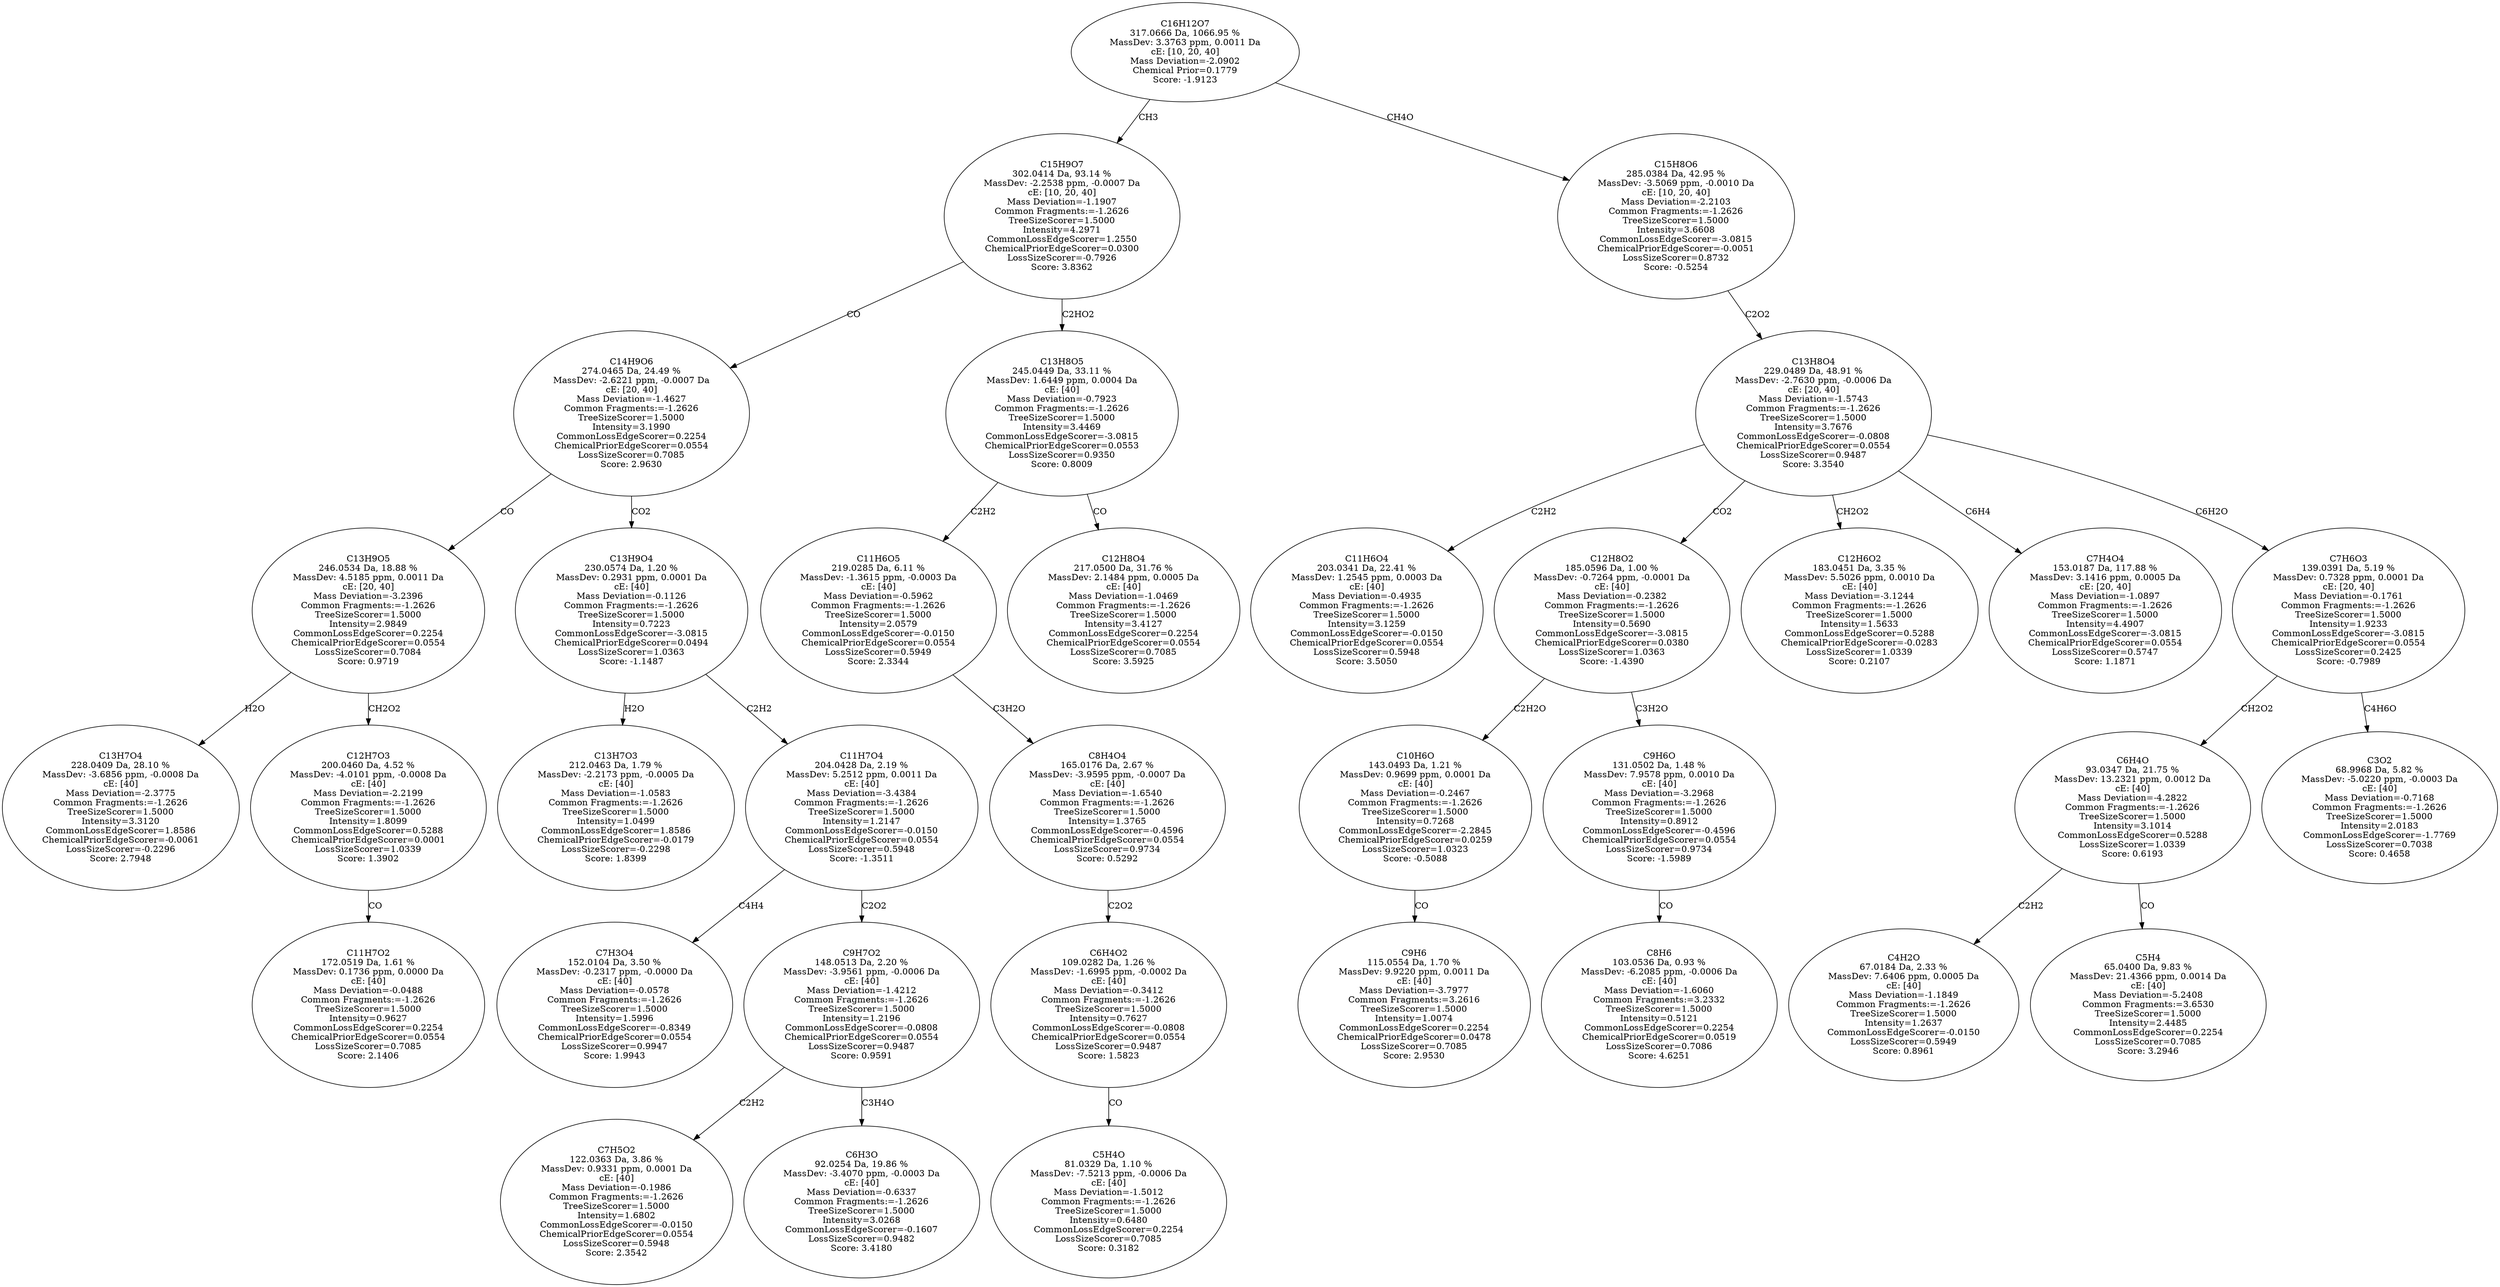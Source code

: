 strict digraph {
v1 [label="C13H7O4\n228.0409 Da, 28.10 %\nMassDev: -3.6856 ppm, -0.0008 Da\ncE: [40]\nMass Deviation=-2.3775\nCommon Fragments:=-1.2626\nTreeSizeScorer=1.5000\nIntensity=3.3120\nCommonLossEdgeScorer=1.8586\nChemicalPriorEdgeScorer=-0.0061\nLossSizeScorer=-0.2296\nScore: 2.7948"];
v2 [label="C11H7O2\n172.0519 Da, 1.61 %\nMassDev: 0.1736 ppm, 0.0000 Da\ncE: [40]\nMass Deviation=-0.0488\nCommon Fragments:=-1.2626\nTreeSizeScorer=1.5000\nIntensity=0.9627\nCommonLossEdgeScorer=0.2254\nChemicalPriorEdgeScorer=0.0554\nLossSizeScorer=0.7085\nScore: 2.1406"];
v3 [label="C12H7O3\n200.0460 Da, 4.52 %\nMassDev: -4.0101 ppm, -0.0008 Da\ncE: [40]\nMass Deviation=-2.2199\nCommon Fragments:=-1.2626\nTreeSizeScorer=1.5000\nIntensity=1.8099\nCommonLossEdgeScorer=0.5288\nChemicalPriorEdgeScorer=0.0001\nLossSizeScorer=1.0339\nScore: 1.3902"];
v4 [label="C13H9O5\n246.0534 Da, 18.88 %\nMassDev: 4.5185 ppm, 0.0011 Da\ncE: [20, 40]\nMass Deviation=-3.2396\nCommon Fragments:=-1.2626\nTreeSizeScorer=1.5000\nIntensity=2.9849\nCommonLossEdgeScorer=0.2254\nChemicalPriorEdgeScorer=0.0554\nLossSizeScorer=0.7084\nScore: 0.9719"];
v5 [label="C13H7O3\n212.0463 Da, 1.79 %\nMassDev: -2.2173 ppm, -0.0005 Da\ncE: [40]\nMass Deviation=-1.0583\nCommon Fragments:=-1.2626\nTreeSizeScorer=1.5000\nIntensity=1.0499\nCommonLossEdgeScorer=1.8586\nChemicalPriorEdgeScorer=-0.0179\nLossSizeScorer=-0.2298\nScore: 1.8399"];
v6 [label="C7H3O4\n152.0104 Da, 3.50 %\nMassDev: -0.2317 ppm, -0.0000 Da\ncE: [40]\nMass Deviation=-0.0578\nCommon Fragments:=-1.2626\nTreeSizeScorer=1.5000\nIntensity=1.5996\nCommonLossEdgeScorer=-0.8349\nChemicalPriorEdgeScorer=0.0554\nLossSizeScorer=0.9947\nScore: 1.9943"];
v7 [label="C7H5O2\n122.0363 Da, 3.86 %\nMassDev: 0.9331 ppm, 0.0001 Da\ncE: [40]\nMass Deviation=-0.1986\nCommon Fragments:=-1.2626\nTreeSizeScorer=1.5000\nIntensity=1.6802\nCommonLossEdgeScorer=-0.0150\nChemicalPriorEdgeScorer=0.0554\nLossSizeScorer=0.5948\nScore: 2.3542"];
v8 [label="C6H3O\n92.0254 Da, 19.86 %\nMassDev: -3.4070 ppm, -0.0003 Da\ncE: [40]\nMass Deviation=-0.6337\nCommon Fragments:=-1.2626\nTreeSizeScorer=1.5000\nIntensity=3.0268\nCommonLossEdgeScorer=-0.1607\nLossSizeScorer=0.9482\nScore: 3.4180"];
v9 [label="C9H7O2\n148.0513 Da, 2.20 %\nMassDev: -3.9561 ppm, -0.0006 Da\ncE: [40]\nMass Deviation=-1.4212\nCommon Fragments:=-1.2626\nTreeSizeScorer=1.5000\nIntensity=1.2196\nCommonLossEdgeScorer=-0.0808\nChemicalPriorEdgeScorer=0.0554\nLossSizeScorer=0.9487\nScore: 0.9591"];
v10 [label="C11H7O4\n204.0428 Da, 2.19 %\nMassDev: 5.2512 ppm, 0.0011 Da\ncE: [40]\nMass Deviation=-3.4384\nCommon Fragments:=-1.2626\nTreeSizeScorer=1.5000\nIntensity=1.2147\nCommonLossEdgeScorer=-0.0150\nChemicalPriorEdgeScorer=0.0554\nLossSizeScorer=0.5948\nScore: -1.3511"];
v11 [label="C13H9O4\n230.0574 Da, 1.20 %\nMassDev: 0.2931 ppm, 0.0001 Da\ncE: [40]\nMass Deviation=-0.1126\nCommon Fragments:=-1.2626\nTreeSizeScorer=1.5000\nIntensity=0.7223\nCommonLossEdgeScorer=-3.0815\nChemicalPriorEdgeScorer=0.0494\nLossSizeScorer=1.0363\nScore: -1.1487"];
v12 [label="C14H9O6\n274.0465 Da, 24.49 %\nMassDev: -2.6221 ppm, -0.0007 Da\ncE: [20, 40]\nMass Deviation=-1.4627\nCommon Fragments:=-1.2626\nTreeSizeScorer=1.5000\nIntensity=3.1990\nCommonLossEdgeScorer=0.2254\nChemicalPriorEdgeScorer=0.0554\nLossSizeScorer=0.7085\nScore: 2.9630"];
v13 [label="C5H4O\n81.0329 Da, 1.10 %\nMassDev: -7.5213 ppm, -0.0006 Da\ncE: [40]\nMass Deviation=-1.5012\nCommon Fragments:=-1.2626\nTreeSizeScorer=1.5000\nIntensity=0.6480\nCommonLossEdgeScorer=0.2254\nLossSizeScorer=0.7085\nScore: 0.3182"];
v14 [label="C6H4O2\n109.0282 Da, 1.26 %\nMassDev: -1.6995 ppm, -0.0002 Da\ncE: [40]\nMass Deviation=-0.3412\nCommon Fragments:=-1.2626\nTreeSizeScorer=1.5000\nIntensity=0.7627\nCommonLossEdgeScorer=-0.0808\nChemicalPriorEdgeScorer=0.0554\nLossSizeScorer=0.9487\nScore: 1.5823"];
v15 [label="C8H4O4\n165.0176 Da, 2.67 %\nMassDev: -3.9595 ppm, -0.0007 Da\ncE: [40]\nMass Deviation=-1.6540\nCommon Fragments:=-1.2626\nTreeSizeScorer=1.5000\nIntensity=1.3765\nCommonLossEdgeScorer=-0.4596\nChemicalPriorEdgeScorer=0.0554\nLossSizeScorer=0.9734\nScore: 0.5292"];
v16 [label="C11H6O5\n219.0285 Da, 6.11 %\nMassDev: -1.3615 ppm, -0.0003 Da\ncE: [40]\nMass Deviation=-0.5962\nCommon Fragments:=-1.2626\nTreeSizeScorer=1.5000\nIntensity=2.0579\nCommonLossEdgeScorer=-0.0150\nChemicalPriorEdgeScorer=0.0554\nLossSizeScorer=0.5949\nScore: 2.3344"];
v17 [label="C12H8O4\n217.0500 Da, 31.76 %\nMassDev: 2.1484 ppm, 0.0005 Da\ncE: [40]\nMass Deviation=-1.0469\nCommon Fragments:=-1.2626\nTreeSizeScorer=1.5000\nIntensity=3.4127\nCommonLossEdgeScorer=0.2254\nChemicalPriorEdgeScorer=0.0554\nLossSizeScorer=0.7085\nScore: 3.5925"];
v18 [label="C13H8O5\n245.0449 Da, 33.11 %\nMassDev: 1.6449 ppm, 0.0004 Da\ncE: [40]\nMass Deviation=-0.7923\nCommon Fragments:=-1.2626\nTreeSizeScorer=1.5000\nIntensity=3.4469\nCommonLossEdgeScorer=-3.0815\nChemicalPriorEdgeScorer=0.0553\nLossSizeScorer=0.9350\nScore: 0.8009"];
v19 [label="C15H9O7\n302.0414 Da, 93.14 %\nMassDev: -2.2538 ppm, -0.0007 Da\ncE: [10, 20, 40]\nMass Deviation=-1.1907\nCommon Fragments:=-1.2626\nTreeSizeScorer=1.5000\nIntensity=4.2971\nCommonLossEdgeScorer=1.2550\nChemicalPriorEdgeScorer=0.0300\nLossSizeScorer=-0.7926\nScore: 3.8362"];
v20 [label="C11H6O4\n203.0341 Da, 22.41 %\nMassDev: 1.2545 ppm, 0.0003 Da\ncE: [40]\nMass Deviation=-0.4935\nCommon Fragments:=-1.2626\nTreeSizeScorer=1.5000\nIntensity=3.1259\nCommonLossEdgeScorer=-0.0150\nChemicalPriorEdgeScorer=0.0554\nLossSizeScorer=0.5948\nScore: 3.5050"];
v21 [label="C9H6\n115.0554 Da, 1.70 %\nMassDev: 9.9220 ppm, 0.0011 Da\ncE: [40]\nMass Deviation=-3.7977\nCommon Fragments:=3.2616\nTreeSizeScorer=1.5000\nIntensity=1.0074\nCommonLossEdgeScorer=0.2254\nChemicalPriorEdgeScorer=0.0478\nLossSizeScorer=0.7085\nScore: 2.9530"];
v22 [label="C10H6O\n143.0493 Da, 1.21 %\nMassDev: 0.9699 ppm, 0.0001 Da\ncE: [40]\nMass Deviation=-0.2467\nCommon Fragments:=-1.2626\nTreeSizeScorer=1.5000\nIntensity=0.7268\nCommonLossEdgeScorer=-2.2845\nChemicalPriorEdgeScorer=0.0259\nLossSizeScorer=1.0323\nScore: -0.5088"];
v23 [label="C8H6\n103.0536 Da, 0.93 %\nMassDev: -6.2085 ppm, -0.0006 Da\ncE: [40]\nMass Deviation=-1.6060\nCommon Fragments:=3.2332\nTreeSizeScorer=1.5000\nIntensity=0.5121\nCommonLossEdgeScorer=0.2254\nChemicalPriorEdgeScorer=0.0519\nLossSizeScorer=0.7086\nScore: 4.6251"];
v24 [label="C9H6O\n131.0502 Da, 1.48 %\nMassDev: 7.9578 ppm, 0.0010 Da\ncE: [40]\nMass Deviation=-3.2968\nCommon Fragments:=-1.2626\nTreeSizeScorer=1.5000\nIntensity=0.8912\nCommonLossEdgeScorer=-0.4596\nChemicalPriorEdgeScorer=0.0554\nLossSizeScorer=0.9734\nScore: -1.5989"];
v25 [label="C12H8O2\n185.0596 Da, 1.00 %\nMassDev: -0.7264 ppm, -0.0001 Da\ncE: [40]\nMass Deviation=-0.2382\nCommon Fragments:=-1.2626\nTreeSizeScorer=1.5000\nIntensity=0.5690\nCommonLossEdgeScorer=-3.0815\nChemicalPriorEdgeScorer=0.0380\nLossSizeScorer=1.0363\nScore: -1.4390"];
v26 [label="C12H6O2\n183.0451 Da, 3.35 %\nMassDev: 5.5026 ppm, 0.0010 Da\ncE: [40]\nMass Deviation=-3.1244\nCommon Fragments:=-1.2626\nTreeSizeScorer=1.5000\nIntensity=1.5633\nCommonLossEdgeScorer=0.5288\nChemicalPriorEdgeScorer=-0.0283\nLossSizeScorer=1.0339\nScore: 0.2107"];
v27 [label="C7H4O4\n153.0187 Da, 117.88 %\nMassDev: 3.1416 ppm, 0.0005 Da\ncE: [20, 40]\nMass Deviation=-1.0897\nCommon Fragments:=-1.2626\nTreeSizeScorer=1.5000\nIntensity=4.4907\nCommonLossEdgeScorer=-3.0815\nChemicalPriorEdgeScorer=0.0554\nLossSizeScorer=0.5747\nScore: 1.1871"];
v28 [label="C4H2O\n67.0184 Da, 2.33 %\nMassDev: 7.6406 ppm, 0.0005 Da\ncE: [40]\nMass Deviation=-1.1849\nCommon Fragments:=-1.2626\nTreeSizeScorer=1.5000\nIntensity=1.2637\nCommonLossEdgeScorer=-0.0150\nLossSizeScorer=0.5949\nScore: 0.8961"];
v29 [label="C5H4\n65.0400 Da, 9.83 %\nMassDev: 21.4366 ppm, 0.0014 Da\ncE: [40]\nMass Deviation=-5.2408\nCommon Fragments:=3.6530\nTreeSizeScorer=1.5000\nIntensity=2.4485\nCommonLossEdgeScorer=0.2254\nLossSizeScorer=0.7085\nScore: 3.2946"];
v30 [label="C6H4O\n93.0347 Da, 21.75 %\nMassDev: 13.2321 ppm, 0.0012 Da\ncE: [40]\nMass Deviation=-4.2822\nCommon Fragments:=-1.2626\nTreeSizeScorer=1.5000\nIntensity=3.1014\nCommonLossEdgeScorer=0.5288\nLossSizeScorer=1.0339\nScore: 0.6193"];
v31 [label="C3O2\n68.9968 Da, 5.82 %\nMassDev: -5.0220 ppm, -0.0003 Da\ncE: [40]\nMass Deviation=-0.7168\nCommon Fragments:=-1.2626\nTreeSizeScorer=1.5000\nIntensity=2.0183\nCommonLossEdgeScorer=-1.7769\nLossSizeScorer=0.7038\nScore: 0.4658"];
v32 [label="C7H6O3\n139.0391 Da, 5.19 %\nMassDev: 0.7328 ppm, 0.0001 Da\ncE: [20, 40]\nMass Deviation=-0.1761\nCommon Fragments:=-1.2626\nTreeSizeScorer=1.5000\nIntensity=1.9233\nCommonLossEdgeScorer=-3.0815\nChemicalPriorEdgeScorer=0.0554\nLossSizeScorer=0.2425\nScore: -0.7989"];
v33 [label="C13H8O4\n229.0489 Da, 48.91 %\nMassDev: -2.7630 ppm, -0.0006 Da\ncE: [20, 40]\nMass Deviation=-1.5743\nCommon Fragments:=-1.2626\nTreeSizeScorer=1.5000\nIntensity=3.7676\nCommonLossEdgeScorer=-0.0808\nChemicalPriorEdgeScorer=0.0554\nLossSizeScorer=0.9487\nScore: 3.3540"];
v34 [label="C15H8O6\n285.0384 Da, 42.95 %\nMassDev: -3.5069 ppm, -0.0010 Da\ncE: [10, 20, 40]\nMass Deviation=-2.2103\nCommon Fragments:=-1.2626\nTreeSizeScorer=1.5000\nIntensity=3.6608\nCommonLossEdgeScorer=-3.0815\nChemicalPriorEdgeScorer=-0.0051\nLossSizeScorer=0.8732\nScore: -0.5254"];
v35 [label="C16H12O7\n317.0666 Da, 1066.95 %\nMassDev: 3.3763 ppm, 0.0011 Da\ncE: [10, 20, 40]\nMass Deviation=-2.0902\nChemical Prior=0.1779\nScore: -1.9123"];
v4 -> v1 [label="H2O"];
v3 -> v2 [label="CO"];
v4 -> v3 [label="CH2O2"];
v12 -> v4 [label="CO"];
v11 -> v5 [label="H2O"];
v10 -> v6 [label="C4H4"];
v9 -> v7 [label="C2H2"];
v9 -> v8 [label="C3H4O"];
v10 -> v9 [label="C2O2"];
v11 -> v10 [label="C2H2"];
v12 -> v11 [label="CO2"];
v19 -> v12 [label="CO"];
v14 -> v13 [label="CO"];
v15 -> v14 [label="C2O2"];
v16 -> v15 [label="C3H2O"];
v18 -> v16 [label="C2H2"];
v18 -> v17 [label="CO"];
v19 -> v18 [label="C2HO2"];
v35 -> v19 [label="CH3"];
v33 -> v20 [label="C2H2"];
v22 -> v21 [label="CO"];
v25 -> v22 [label="C2H2O"];
v24 -> v23 [label="CO"];
v25 -> v24 [label="C3H2O"];
v33 -> v25 [label="CO2"];
v33 -> v26 [label="CH2O2"];
v33 -> v27 [label="C6H4"];
v30 -> v28 [label="C2H2"];
v30 -> v29 [label="CO"];
v32 -> v30 [label="CH2O2"];
v32 -> v31 [label="C4H6O"];
v33 -> v32 [label="C6H2O"];
v34 -> v33 [label="C2O2"];
v35 -> v34 [label="CH4O"];
}